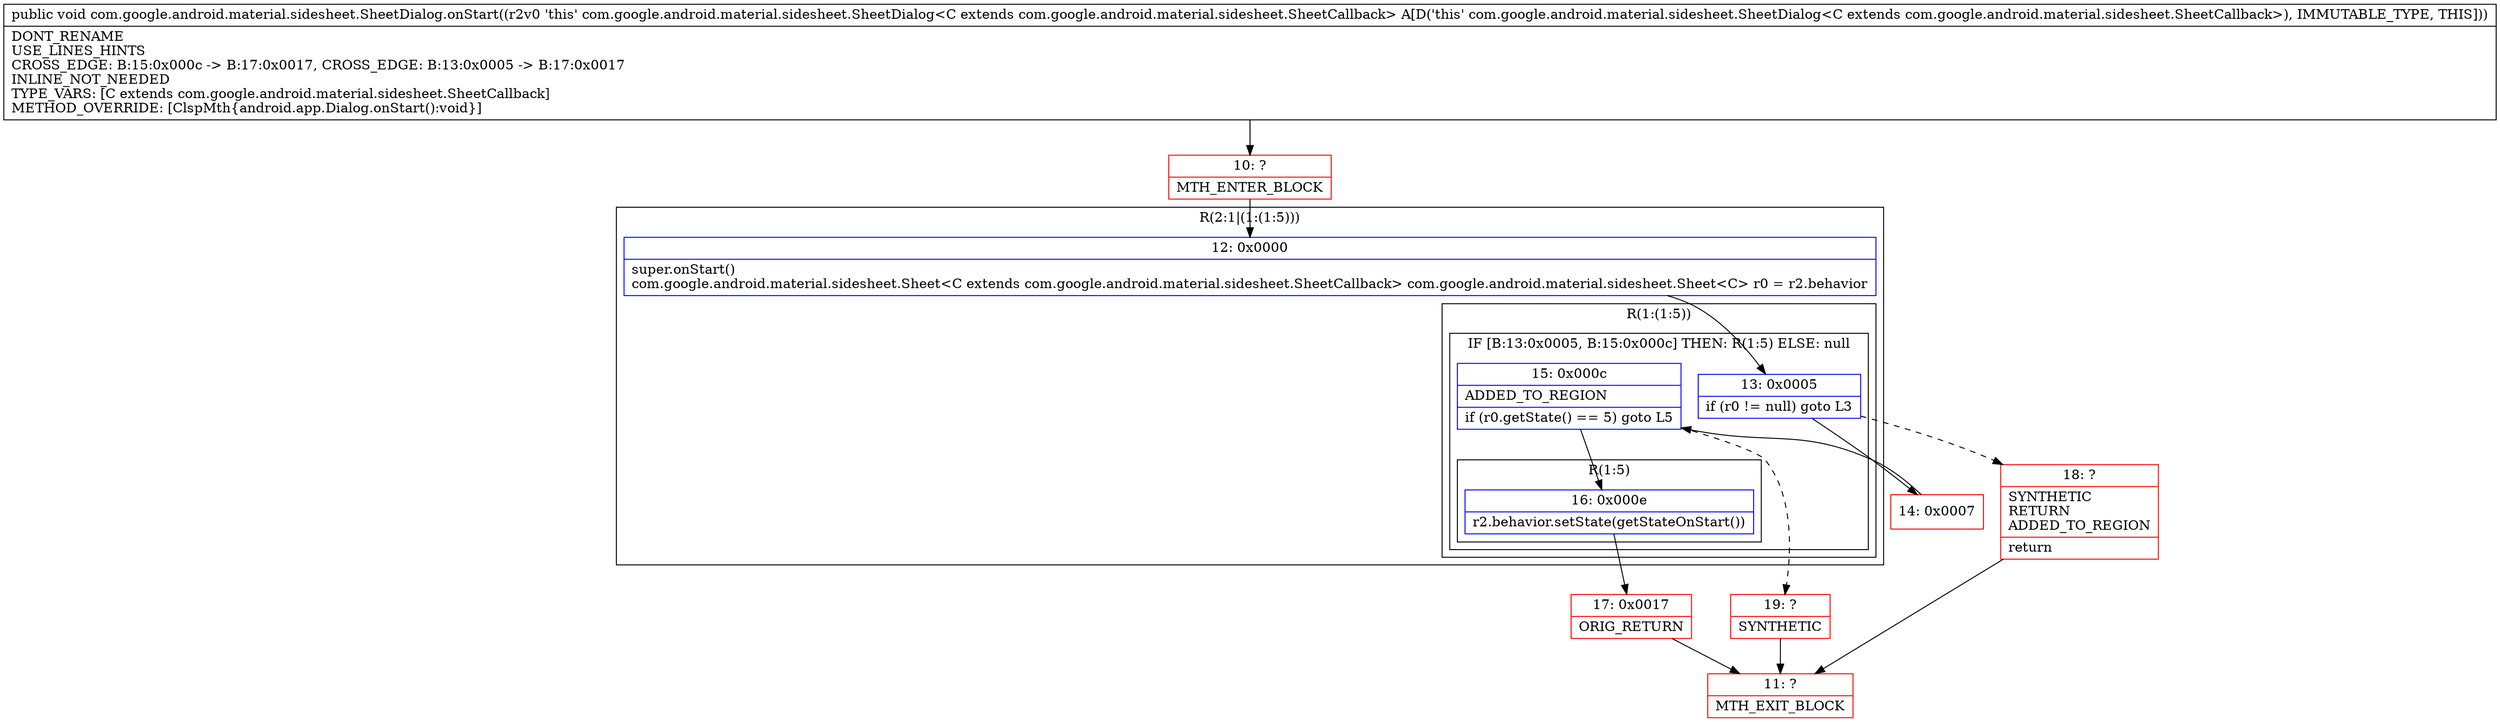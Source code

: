 digraph "CFG forcom.google.android.material.sidesheet.SheetDialog.onStart()V" {
subgraph cluster_Region_136959174 {
label = "R(2:1|(1:(1:5)))";
node [shape=record,color=blue];
Node_12 [shape=record,label="{12\:\ 0x0000|super.onStart()\lcom.google.android.material.sidesheet.Sheet\<C extends com.google.android.material.sidesheet.SheetCallback\> com.google.android.material.sidesheet.Sheet\<C\> r0 = r2.behavior\l}"];
subgraph cluster_Region_481927580 {
label = "R(1:(1:5))";
node [shape=record,color=blue];
subgraph cluster_IfRegion_1902526299 {
label = "IF [B:13:0x0005, B:15:0x000c] THEN: R(1:5) ELSE: null";
node [shape=record,color=blue];
Node_13 [shape=record,label="{13\:\ 0x0005|if (r0 != null) goto L3\l}"];
Node_15 [shape=record,label="{15\:\ 0x000c|ADDED_TO_REGION\l|if (r0.getState() == 5) goto L5\l}"];
subgraph cluster_Region_465332585 {
label = "R(1:5)";
node [shape=record,color=blue];
Node_16 [shape=record,label="{16\:\ 0x000e|r2.behavior.setState(getStateOnStart())\l}"];
}
}
}
}
Node_10 [shape=record,color=red,label="{10\:\ ?|MTH_ENTER_BLOCK\l}"];
Node_14 [shape=record,color=red,label="{14\:\ 0x0007}"];
Node_17 [shape=record,color=red,label="{17\:\ 0x0017|ORIG_RETURN\l}"];
Node_11 [shape=record,color=red,label="{11\:\ ?|MTH_EXIT_BLOCK\l}"];
Node_19 [shape=record,color=red,label="{19\:\ ?|SYNTHETIC\l}"];
Node_18 [shape=record,color=red,label="{18\:\ ?|SYNTHETIC\lRETURN\lADDED_TO_REGION\l|return\l}"];
MethodNode[shape=record,label="{public void com.google.android.material.sidesheet.SheetDialog.onStart((r2v0 'this' com.google.android.material.sidesheet.SheetDialog\<C extends com.google.android.material.sidesheet.SheetCallback\> A[D('this' com.google.android.material.sidesheet.SheetDialog\<C extends com.google.android.material.sidesheet.SheetCallback\>), IMMUTABLE_TYPE, THIS]))  | DONT_RENAME\lUSE_LINES_HINTS\lCROSS_EDGE: B:15:0x000c \-\> B:17:0x0017, CROSS_EDGE: B:13:0x0005 \-\> B:17:0x0017\lINLINE_NOT_NEEDED\lTYPE_VARS: [C extends com.google.android.material.sidesheet.SheetCallback]\lMETHOD_OVERRIDE: [ClspMth\{android.app.Dialog.onStart():void\}]\l}"];
MethodNode -> Node_10;Node_12 -> Node_13;
Node_13 -> Node_14;
Node_13 -> Node_18[style=dashed];
Node_15 -> Node_16;
Node_15 -> Node_19[style=dashed];
Node_16 -> Node_17;
Node_10 -> Node_12;
Node_14 -> Node_15;
Node_17 -> Node_11;
Node_19 -> Node_11;
Node_18 -> Node_11;
}


